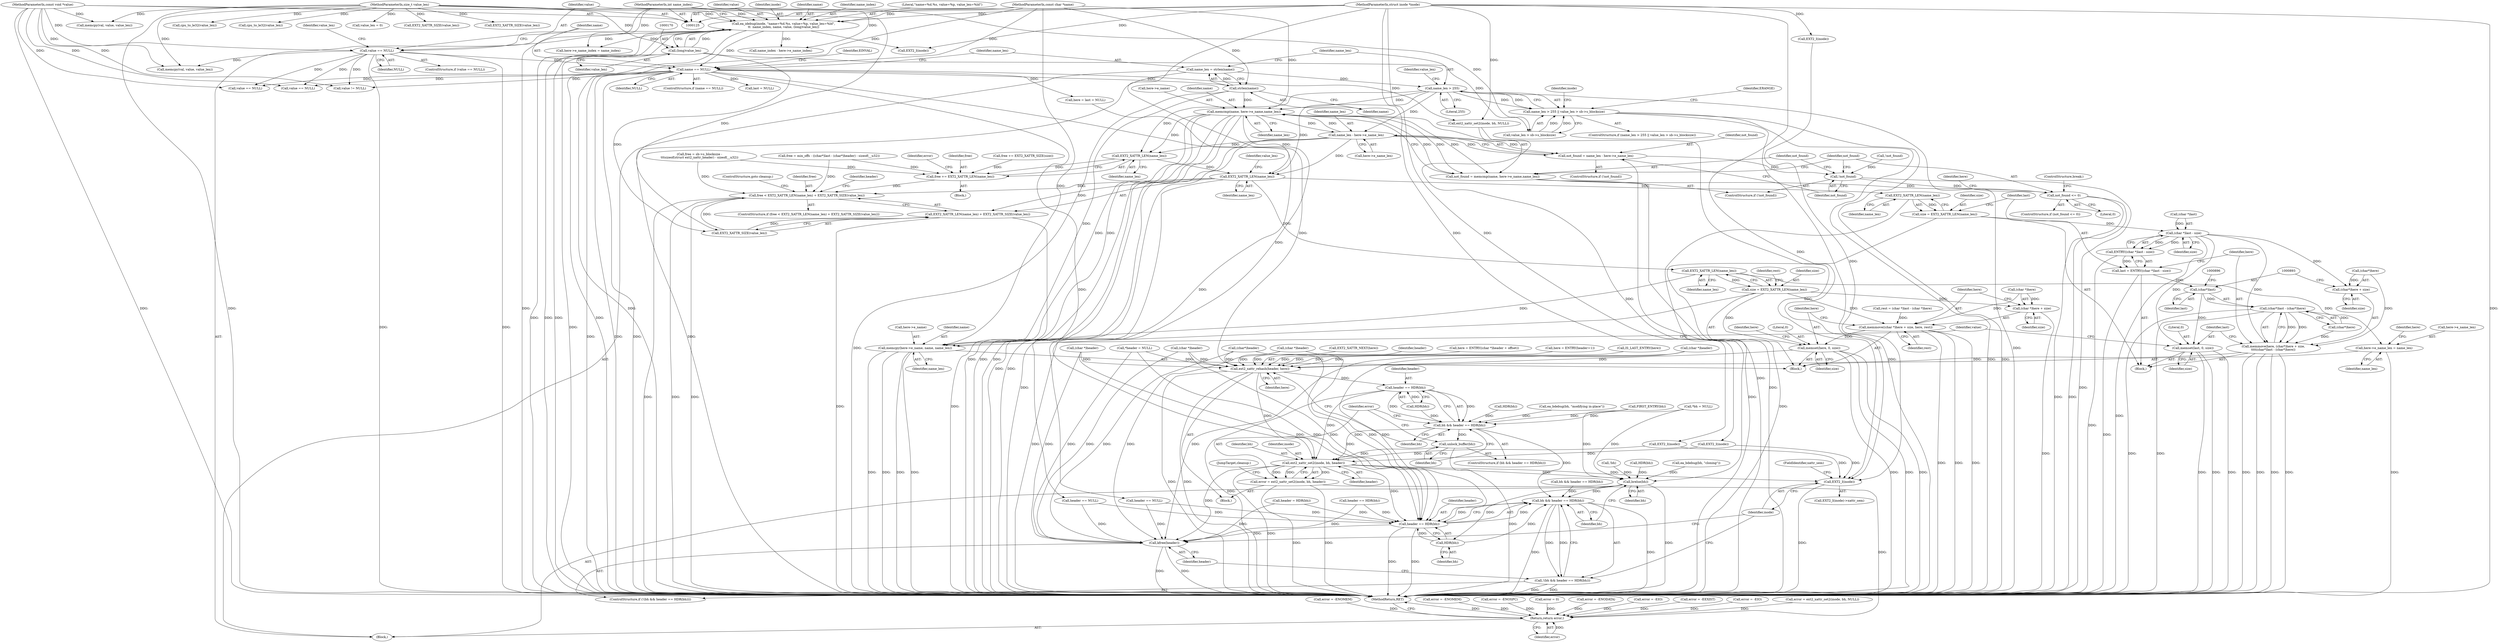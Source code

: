 digraph "0_linux_be0726d33cb8f411945884664924bed3cb8c70ee_10@API" {
"1000186" [label="(Call,name_len = strlen(name))"];
"1000188" [label="(Call,strlen(name))"];
"1000180" [label="(Call,name == NULL)"];
"1000163" [label="(Call,ea_idebug(inode, \"name=%d.%s, value=%p, value_len=%ld\",\n\t\t  name_index, name, value, (long)value_len))"];
"1000126" [label="(MethodParameterIn,struct inode *inode)"];
"1000127" [label="(MethodParameterIn,int name_index)"];
"1000128" [label="(MethodParameterIn,const char *name)"];
"1000129" [label="(MethodParameterIn,const void *value)"];
"1000169" [label="(Call,(long)value_len)"];
"1000130" [label="(MethodParameterIn,size_t value_len)"];
"1000173" [label="(Call,value == NULL)"];
"1000192" [label="(Call,name_len > 255)"];
"1000191" [label="(Call,name_len > 255 || value_len > sb->s_blocksize)"];
"1000346" [label="(Call,name_len - here->e_name_len)"];
"1000344" [label="(Call,not_found = name_len - here->e_name_len)"];
"1000352" [label="(Call,!not_found)"];
"1000363" [label="(Call,not_found <= 0)"];
"1000356" [label="(Call,memcmp(name, here->e_name,name_len))"];
"1000354" [label="(Call,not_found = memcmp(name, here->e_name,name_len))"];
"1000521" [label="(Call,EXT2_XATTR_LEN(name_len))"];
"1000519" [label="(Call,free += EXT2_XATTR_LEN(name_len))"];
"1000528" [label="(Call,free < EXT2_XATTR_LEN(name_len) + EXT2_XATTR_SIZE(value_len))"];
"1000531" [label="(Call,EXT2_XATTR_LEN(name_len))"];
"1000530" [label="(Call,EXT2_XATTR_LEN(name_len) + EXT2_XATTR_SIZE(value_len))"];
"1000699" [label="(Call,EXT2_XATTR_LEN(name_len))"];
"1000697" [label="(Call,size = EXT2_XATTR_LEN(name_len))"];
"1000711" [label="(Call,memmove((char *)here + size, here, rest))"];
"1000719" [label="(Call,memset(here, 0, size))"];
"1000980" [label="(Call,ext2_xattr_rehash(header, here))"];
"1000986" [label="(Call,header == HDR(bh))"];
"1000984" [label="(Call,bh && header == HDR(bh))"];
"1000990" [label="(Call,unlock_buffer(bh))"];
"1000994" [label="(Call,ext2_xattr_set2(inode, bh, header))"];
"1000992" [label="(Call,error = ext2_xattr_set2(inode, bh, header))"];
"1001017" [label="(Return,return error;)"];
"1000999" [label="(Call,brelse(bh))"];
"1001003" [label="(Call,bh && header == HDR(bh))"];
"1001002" [label="(Call,!(bh && header == HDR(bh)))"];
"1001007" [label="(Call,HDR(bh))"];
"1001005" [label="(Call,header == HDR(bh))"];
"1001009" [label="(Call,kfree(header))"];
"1001014" [label="(Call,EXT2_I(inode))"];
"1000712" [label="(Call,(char *)here + size)"];
"1000728" [label="(Call,here->e_name_len = name_len)"];
"1000733" [label="(Call,memcpy(here->e_name, name, name_len))"];
"1000874" [label="(Call,EXT2_XATTR_LEN(name_len))"];
"1000872" [label="(Call,size = EXT2_XATTR_LEN(name_len))"];
"1000879" [label="(Call,(char *)last - size)"];
"1000878" [label="(Call,ENTRY((char *)last - size))"];
"1000876" [label="(Call,last = ENTRY((char *)last - size))"];
"1000892" [label="(Call,(char*)last)"];
"1000891" [label="(Call,(char*)last - (char*)here)"];
"1000884" [label="(Call,memmove(here, (char*)here + size,\n\t\t\t\t(char*)last - (char*)here))"];
"1000898" [label="(Call,memset(last, 0, size))"];
"1000886" [label="(Call,(char*)here + size)"];
"1000129" [label="(MethodParameterIn,const void *value)"];
"1000980" [label="(Call,ext2_xattr_rehash(header, here))"];
"1000770" [label="(Call,(char *)header)"];
"1000883" [label="(Identifier,size)"];
"1000729" [label="(Call,here->e_name_len)"];
"1000687" [label="(Call,here = ENTRY(header+1))"];
"1001019" [label="(MethodReturn,RET)"];
"1000362" [label="(ControlStructure,if (not_found <= 0))"];
"1000527" [label="(ControlStructure,if (free < EXT2_XATTR_LEN(name_len) + EXT2_XATTR_SIZE(value_len)))"];
"1000651" [label="(Call,error = -ENOMEM)"];
"1000182" [label="(Identifier,NULL)"];
"1000873" [label="(Identifier,size)"];
"1000186" [label="(Call,name_len = strlen(name))"];
"1000444" [label="(Call,here = last = NULL)"];
"1000734" [label="(Call,here->e_name)"];
"1000879" [label="(Call,(char *)last - size)"];
"1000911" [label="(Call,cpu_to_le32(value_len))"];
"1000722" [label="(Identifier,size)"];
"1000700" [label="(Identifier,name_len)"];
"1000128" [label="(MethodParameterIn,const char *name)"];
"1000168" [label="(Identifier,value)"];
"1000703" [label="(Identifier,rest)"];
"1000295" [label="(Call,IS_LAST_ENTRY(here))"];
"1000190" [label="(ControlStructure,if (name_len > 255 || value_len > sb->s_blocksize))"];
"1000344" [label="(Call,not_found = name_len - here->e_name_len)"];
"1000195" [label="(Call,value_len > sb->s_blocksize)"];
"1000979" [label="(Block,)"];
"1000988" [label="(Call,HDR(bh))"];
"1000365" [label="(Literal,0)"];
"1001000" [label="(Identifier,bh)"];
"1000532" [label="(Identifier,name_len)"];
"1000173" [label="(Call,value == NULL)"];
"1000695" [label="(Block,)"];
"1000877" [label="(Identifier,last)"];
"1000348" [label="(Call,here->e_name_len)"];
"1001018" [label="(Identifier,error)"];
"1000164" [label="(Identifier,inode)"];
"1000345" [label="(Identifier,not_found)"];
"1000586" [label="(Call,error = -ENOMEM)"];
"1000175" [label="(Identifier,NULL)"];
"1000355" [label="(Identifier,not_found)"];
"1000738" [label="(Identifier,name_len)"];
"1001014" [label="(Call,EXT2_I(inode))"];
"1000363" [label="(Call,not_found <= 0)"];
"1000301" [label="(Call,EXT2_XATTR_NEXT(here))"];
"1000528" [label="(Call,free < EXT2_XATTR_LEN(name_len) + EXT2_XATTR_SIZE(value_len))"];
"1000985" [label="(Identifier,bh)"];
"1000171" [label="(Identifier,value_len)"];
"1000993" [label="(Identifier,error)"];
"1001004" [label="(Identifier,bh)"];
"1000792" [label="(Call,cpu_to_le32(value_len))"];
"1000940" [label="(Call,(char *)header)"];
"1000983" [label="(ControlStructure,if (bh && header == HDR(bh)))"];
"1000711" [label="(Call,memmove((char *)here + size, here, rest))"];
"1000537" [label="(Identifier,header)"];
"1001017" [label="(Return,return error;)"];
"1001009" [label="(Call,kfree(header))"];
"1000735" [label="(Identifier,here)"];
"1000347" [label="(Identifier,name_len)"];
"1000884" [label="(Call,memmove(here, (char*)here + size,\n\t\t\t\t(char*)last - (char*)here))"];
"1000991" [label="(Identifier,bh)"];
"1000986" [label="(Call,header == HDR(bh))"];
"1000169" [label="(Call,(long)value_len)"];
"1000713" [label="(Call,(char *)here)"];
"1000206" [label="(Call,EXT2_I(inode))"];
"1001013" [label="(Call,EXT2_I(inode)->xattr_sem)"];
"1000356" [label="(Call,memcmp(name, here->e_name,name_len))"];
"1000470" [label="(Block,)"];
"1000886" [label="(Call,(char*)here + size)"];
"1000996" [label="(Identifier,bh)"];
"1000533" [label="(Call,EXT2_XATTR_SIZE(value_len))"];
"1000899" [label="(Identifier,last)"];
"1000281" [label="(Call,EXT2_I(inode))"];
"1000872" [label="(Call,size = EXT2_XATTR_LEN(name_len))"];
"1000723" [label="(Call,here->e_name_index = name_index)"];
"1000597" [label="(Call,HDR(bh))"];
"1001007" [label="(Call,HDR(bh))"];
"1000523" [label="(Call,error = -ENOSPC)"];
"1000802" [label="(Call,memcpy(val, value, value_len))"];
"1000728" [label="(Call,here->e_name_len = name_len)"];
"1000126" [label="(MethodParameterIn,struct inode *inode)"];
"1000702" [label="(Call,rest = (char *)last - (char *)here)"];
"1000189" [label="(Identifier,name)"];
"1000901" [label="(Identifier,size)"];
"1000966" [label="(Call,header == HDR(bh))"];
"1001006" [label="(Identifier,header)"];
"1000591" [label="(Call,header == NULL)"];
"1000878" [label="(Call,ENTRY((char *)last - size))"];
"1000895" [label="(Call,(char*)here)"];
"1000167" [label="(Identifier,name)"];
"1000576" [label="(Call,ea_bdebug(bh, \"cloning\"))"];
"1000196" [label="(Identifier,value_len)"];
"1000725" [label="(Identifier,here)"];
"1000179" [label="(ControlStructure,if (name == NULL))"];
"1000211" [label="(Call,EXT2_I(inode))"];
"1000898" [label="(Call,memset(last, 0, size))"];
"1000982" [label="(Identifier,here)"];
"1000999" [label="(Call,brelse(bh))"];
"1000712" [label="(Call,(char *)here + size)"];
"1000718" [label="(Identifier,rest)"];
"1000354" [label="(Call,not_found = memcmp(name, here->e_name,name_len))"];
"1000353" [label="(Identifier,not_found)"];
"1000417" [label="(Call,free = min_offs - ((char*)last - (char*)header) - sizeof(__u32))"];
"1000721" [label="(Literal,0)"];
"1000974" [label="(Call,ext2_xattr_set2(inode, bh, NULL))"];
"1000140" [label="(Call,*bh = NULL)"];
"1000892" [label="(Call,(char*)last)"];
"1000904" [label="(Identifier,value)"];
"1000890" [label="(Identifier,size)"];
"1000127" [label="(MethodParameterIn,int name_index)"];
"1000867" [label="(Call,value == NULL)"];
"1000172" [label="(ControlStructure,if (value == NULL))"];
"1000185" [label="(Identifier,EINVAL)"];
"1000461" [label="(Call,error = 0)"];
"1001001" [label="(ControlStructure,if (!(bh && header == HDR(bh))))"];
"1000357" [label="(Identifier,name)"];
"1000699" [label="(Call,EXT2_XATTR_LEN(name_len))"];
"1000981" [label="(Identifier,header)"];
"1000987" [label="(Identifier,header)"];
"1000524" [label="(Identifier,error)"];
"1000220" [label="(Call,EXT2_I(inode))"];
"1001015" [label="(Identifier,inode)"];
"1000994" [label="(Call,ext2_xattr_set2(inode, bh, header))"];
"1000891" [label="(Call,(char*)last - (char*)here)"];
"1000188" [label="(Call,strlen(name))"];
"1000997" [label="(Identifier,header)"];
"1000998" [label="(JumpTarget,cleanup:)"];
"1000452" [label="(Call,error = -ENODATA)"];
"1000228" [label="(Call,!bh)"];
"1000176" [label="(Call,value_len = 0)"];
"1000990" [label="(Call,unlock_buffer(bh))"];
"1000894" [label="(Identifier,last)"];
"1000519" [label="(Call,free += EXT2_XATTR_LEN(name_len))"];
"1000180" [label="(Call,name == NULL)"];
"1000992" [label="(Call,error = ext2_xattr_set2(inode, bh, header))"];
"1000130" [label="(MethodParameterIn,size_t value_len)"];
"1000223" [label="(Call,error = -EIO)"];
"1000465" [label="(Call,value == NULL)"];
"1000202" [label="(Identifier,ERANGE)"];
"1000433" [label="(Call,free = sb->s_blocksize -\n\t\t\tsizeof(struct ext2_xattr_header) - sizeof(__u32))"];
"1000207" [label="(Identifier,inode)"];
"1001003" [label="(Call,bh && header == HDR(bh))"];
"1000522" [label="(Identifier,name_len)"];
"1001002" [label="(Call,!(bh && header == HDR(bh)))"];
"1001008" [label="(Identifier,bh)"];
"1000177" [label="(Identifier,value_len)"];
"1000368" [label="(Identifier,here)"];
"1001010" [label="(Identifier,header)"];
"1000875" [label="(Identifier,name_len)"];
"1000535" [label="(ControlStructure,goto cleanup;)"];
"1000346" [label="(Call,name_len - here->e_name_len)"];
"1000903" [label="(Call,value != NULL)"];
"1000191" [label="(Call,name_len > 255 || value_len > sb->s_blocksize)"];
"1000364" [label="(Identifier,not_found)"];
"1000663" [label="(Call,(char *)header)"];
"1000737" [label="(Identifier,name)"];
"1000995" [label="(Identifier,inode)"];
"1000876" [label="(Call,last = ENTRY((char *)last - size))"];
"1001005" [label="(Call,header == HDR(bh))"];
"1000291" [label="(Call,FIRST_ENTRY(bh))"];
"1000874" [label="(Call,EXT2_XATTR_LEN(name_len))"];
"1000187" [label="(Identifier,name_len)"];
"1000471" [label="(Call,error = -EEXIST)"];
"1000181" [label="(Identifier,name)"];
"1000951" [label="(Call,memcpy(val, value, value_len))"];
"1000697" [label="(Call,size = EXT2_XATTR_LEN(name_len))"];
"1000900" [label="(Literal,0)"];
"1000638" [label="(Call,(char *)header)"];
"1000880" [label="(Call,(char *)last)"];
"1000358" [label="(Call,here->e_name)"];
"1000733" [label="(Call,memcpy(here->e_name, name, name_len))"];
"1000698" [label="(Identifier,size)"];
"1000732" [label="(Identifier,name_len)"];
"1000166" [label="(Identifier,name_index)"];
"1000656" [label="(Call,header == NULL)"];
"1000530" [label="(Call,EXT2_XATTR_LEN(name_len) + EXT2_XATTR_SIZE(value_len))"];
"1000163" [label="(Call,ea_idebug(inode, \"name=%d.%s, value=%p, value_len=%ld\",\n\t\t  name_index, name, value, (long)value_len))"];
"1000342" [label="(Call,!not_found)"];
"1000919" [label="(Call,EXT2_XATTR_SIZE(value_len))"];
"1000352" [label="(Call,!not_found)"];
"1000529" [label="(Identifier,free)"];
"1000560" [label="(Call,ea_bdebug(bh, \"modifying in-place\"))"];
"1000716" [label="(Identifier,size)"];
"1000366" [label="(ControlStructure,break;)"];
"1000534" [label="(Identifier,value_len)"];
"1000521" [label="(Call,EXT2_XATTR_LEN(name_len))"];
"1000194" [label="(Literal,255)"];
"1000717" [label="(Identifier,here)"];
"1000446" [label="(Call,last = NULL)"];
"1000887" [label="(Call,(char*)here)"];
"1000284" [label="(Call,error = -EIO)"];
"1000132" [label="(Block,)"];
"1000193" [label="(Identifier,name_len)"];
"1000174" [label="(Identifier,value)"];
"1000617" [label="(Call,here = ENTRY((char *)header + offset))"];
"1000870" [label="(Block,)"];
"1000361" [label="(Identifier,name_len)"];
"1000785" [label="(Call,EXT2_XATTR_SIZE(value_len))"];
"1000246" [label="(Call,HDR(bh))"];
"1000520" [label="(Identifier,free)"];
"1000341" [label="(ControlStructure,if (!not_found))"];
"1000515" [label="(Call,free += EXT2_XATTR_SIZE(size))"];
"1000720" [label="(Identifier,here)"];
"1000531" [label="(Call,EXT2_XATTR_LEN(name_len))"];
"1000244" [label="(Call,header = HDR(bh))"];
"1000972" [label="(Call,error = ext2_xattr_set2(inode, bh, NULL))"];
"1000984" [label="(Call,bh && header == HDR(bh))"];
"1000192" [label="(Call,name_len > 255)"];
"1000719" [label="(Call,memset(here, 0, size))"];
"1001016" [label="(FieldIdentifier,xattr_sem)"];
"1000885" [label="(Identifier,here)"];
"1000144" [label="(Call,*header = NULL)"];
"1000426" [label="(Call,(char*)header)"];
"1000165" [label="(Literal,\"name=%d.%s, value=%p, value_len=%ld\")"];
"1000351" [label="(ControlStructure,if (!not_found))"];
"1000964" [label="(Call,bh && header == HDR(bh))"];
"1000336" [label="(Call,name_index - here->e_name_index)"];
"1000186" -> "1000132"  [label="AST: "];
"1000186" -> "1000188"  [label="CFG: "];
"1000187" -> "1000186"  [label="AST: "];
"1000188" -> "1000186"  [label="AST: "];
"1000193" -> "1000186"  [label="CFG: "];
"1000186" -> "1001019"  [label="DDG: "];
"1000188" -> "1000186"  [label="DDG: "];
"1000186" -> "1000192"  [label="DDG: "];
"1000188" -> "1000189"  [label="CFG: "];
"1000189" -> "1000188"  [label="AST: "];
"1000188" -> "1001019"  [label="DDG: "];
"1000180" -> "1000188"  [label="DDG: "];
"1000128" -> "1000188"  [label="DDG: "];
"1000188" -> "1000356"  [label="DDG: "];
"1000188" -> "1000733"  [label="DDG: "];
"1000180" -> "1000179"  [label="AST: "];
"1000180" -> "1000182"  [label="CFG: "];
"1000181" -> "1000180"  [label="AST: "];
"1000182" -> "1000180"  [label="AST: "];
"1000185" -> "1000180"  [label="CFG: "];
"1000187" -> "1000180"  [label="CFG: "];
"1000180" -> "1001019"  [label="DDG: "];
"1000180" -> "1001019"  [label="DDG: "];
"1000180" -> "1001019"  [label="DDG: "];
"1000163" -> "1000180"  [label="DDG: "];
"1000128" -> "1000180"  [label="DDG: "];
"1000173" -> "1000180"  [label="DDG: "];
"1000180" -> "1000444"  [label="DDG: "];
"1000180" -> "1000446"  [label="DDG: "];
"1000180" -> "1000465"  [label="DDG: "];
"1000180" -> "1000591"  [label="DDG: "];
"1000180" -> "1000656"  [label="DDG: "];
"1000180" -> "1000867"  [label="DDG: "];
"1000180" -> "1000903"  [label="DDG: "];
"1000180" -> "1000974"  [label="DDG: "];
"1000163" -> "1000132"  [label="AST: "];
"1000163" -> "1000169"  [label="CFG: "];
"1000164" -> "1000163"  [label="AST: "];
"1000165" -> "1000163"  [label="AST: "];
"1000166" -> "1000163"  [label="AST: "];
"1000167" -> "1000163"  [label="AST: "];
"1000168" -> "1000163"  [label="AST: "];
"1000169" -> "1000163"  [label="AST: "];
"1000174" -> "1000163"  [label="CFG: "];
"1000163" -> "1001019"  [label="DDG: "];
"1000163" -> "1001019"  [label="DDG: "];
"1000163" -> "1001019"  [label="DDG: "];
"1000163" -> "1001019"  [label="DDG: "];
"1000126" -> "1000163"  [label="DDG: "];
"1000127" -> "1000163"  [label="DDG: "];
"1000128" -> "1000163"  [label="DDG: "];
"1000129" -> "1000163"  [label="DDG: "];
"1000169" -> "1000163"  [label="DDG: "];
"1000163" -> "1000173"  [label="DDG: "];
"1000163" -> "1000206"  [label="DDG: "];
"1000163" -> "1000336"  [label="DDG: "];
"1000163" -> "1000723"  [label="DDG: "];
"1000126" -> "1000125"  [label="AST: "];
"1000126" -> "1001019"  [label="DDG: "];
"1000126" -> "1000206"  [label="DDG: "];
"1000126" -> "1000211"  [label="DDG: "];
"1000126" -> "1000220"  [label="DDG: "];
"1000126" -> "1000281"  [label="DDG: "];
"1000126" -> "1000974"  [label="DDG: "];
"1000126" -> "1000994"  [label="DDG: "];
"1000126" -> "1001014"  [label="DDG: "];
"1000127" -> "1000125"  [label="AST: "];
"1000127" -> "1001019"  [label="DDG: "];
"1000127" -> "1000336"  [label="DDG: "];
"1000127" -> "1000723"  [label="DDG: "];
"1000128" -> "1000125"  [label="AST: "];
"1000128" -> "1001019"  [label="DDG: "];
"1000128" -> "1000356"  [label="DDG: "];
"1000128" -> "1000733"  [label="DDG: "];
"1000129" -> "1000125"  [label="AST: "];
"1000129" -> "1001019"  [label="DDG: "];
"1000129" -> "1000173"  [label="DDG: "];
"1000129" -> "1000465"  [label="DDG: "];
"1000129" -> "1000802"  [label="DDG: "];
"1000129" -> "1000867"  [label="DDG: "];
"1000129" -> "1000903"  [label="DDG: "];
"1000129" -> "1000951"  [label="DDG: "];
"1000169" -> "1000171"  [label="CFG: "];
"1000170" -> "1000169"  [label="AST: "];
"1000171" -> "1000169"  [label="AST: "];
"1000169" -> "1001019"  [label="DDG: "];
"1000130" -> "1000169"  [label="DDG: "];
"1000169" -> "1000195"  [label="DDG: "];
"1000169" -> "1000533"  [label="DDG: "];
"1000130" -> "1000125"  [label="AST: "];
"1000130" -> "1001019"  [label="DDG: "];
"1000130" -> "1000176"  [label="DDG: "];
"1000130" -> "1000195"  [label="DDG: "];
"1000130" -> "1000533"  [label="DDG: "];
"1000130" -> "1000785"  [label="DDG: "];
"1000130" -> "1000792"  [label="DDG: "];
"1000130" -> "1000802"  [label="DDG: "];
"1000130" -> "1000911"  [label="DDG: "];
"1000130" -> "1000919"  [label="DDG: "];
"1000130" -> "1000951"  [label="DDG: "];
"1000173" -> "1000172"  [label="AST: "];
"1000173" -> "1000175"  [label="CFG: "];
"1000174" -> "1000173"  [label="AST: "];
"1000175" -> "1000173"  [label="AST: "];
"1000177" -> "1000173"  [label="CFG: "];
"1000181" -> "1000173"  [label="CFG: "];
"1000173" -> "1001019"  [label="DDG: "];
"1000173" -> "1001019"  [label="DDG: "];
"1000173" -> "1000465"  [label="DDG: "];
"1000173" -> "1000802"  [label="DDG: "];
"1000173" -> "1000867"  [label="DDG: "];
"1000173" -> "1000903"  [label="DDG: "];
"1000192" -> "1000191"  [label="AST: "];
"1000192" -> "1000194"  [label="CFG: "];
"1000193" -> "1000192"  [label="AST: "];
"1000194" -> "1000192"  [label="AST: "];
"1000196" -> "1000192"  [label="CFG: "];
"1000191" -> "1000192"  [label="CFG: "];
"1000192" -> "1001019"  [label="DDG: "];
"1000192" -> "1000191"  [label="DDG: "];
"1000192" -> "1000191"  [label="DDG: "];
"1000192" -> "1000346"  [label="DDG: "];
"1000192" -> "1000356"  [label="DDG: "];
"1000192" -> "1000521"  [label="DDG: "];
"1000192" -> "1000531"  [label="DDG: "];
"1000191" -> "1000190"  [label="AST: "];
"1000191" -> "1000195"  [label="CFG: "];
"1000195" -> "1000191"  [label="AST: "];
"1000202" -> "1000191"  [label="CFG: "];
"1000207" -> "1000191"  [label="CFG: "];
"1000191" -> "1001019"  [label="DDG: "];
"1000191" -> "1001019"  [label="DDG: "];
"1000191" -> "1001019"  [label="DDG: "];
"1000195" -> "1000191"  [label="DDG: "];
"1000195" -> "1000191"  [label="DDG: "];
"1000346" -> "1000344"  [label="AST: "];
"1000346" -> "1000348"  [label="CFG: "];
"1000347" -> "1000346"  [label="AST: "];
"1000348" -> "1000346"  [label="AST: "];
"1000344" -> "1000346"  [label="CFG: "];
"1000346" -> "1001019"  [label="DDG: "];
"1000346" -> "1001019"  [label="DDG: "];
"1000346" -> "1000344"  [label="DDG: "];
"1000346" -> "1000344"  [label="DDG: "];
"1000356" -> "1000346"  [label="DDG: "];
"1000346" -> "1000356"  [label="DDG: "];
"1000346" -> "1000521"  [label="DDG: "];
"1000346" -> "1000531"  [label="DDG: "];
"1000344" -> "1000341"  [label="AST: "];
"1000345" -> "1000344"  [label="AST: "];
"1000353" -> "1000344"  [label="CFG: "];
"1000344" -> "1001019"  [label="DDG: "];
"1000344" -> "1000352"  [label="DDG: "];
"1000352" -> "1000351"  [label="AST: "];
"1000352" -> "1000353"  [label="CFG: "];
"1000353" -> "1000352"  [label="AST: "];
"1000355" -> "1000352"  [label="CFG: "];
"1000364" -> "1000352"  [label="CFG: "];
"1000352" -> "1001019"  [label="DDG: "];
"1000342" -> "1000352"  [label="DDG: "];
"1000352" -> "1000363"  [label="DDG: "];
"1000363" -> "1000362"  [label="AST: "];
"1000363" -> "1000365"  [label="CFG: "];
"1000364" -> "1000363"  [label="AST: "];
"1000365" -> "1000363"  [label="AST: "];
"1000366" -> "1000363"  [label="CFG: "];
"1000368" -> "1000363"  [label="CFG: "];
"1000363" -> "1001019"  [label="DDG: "];
"1000363" -> "1001019"  [label="DDG: "];
"1000354" -> "1000363"  [label="DDG: "];
"1000356" -> "1000354"  [label="AST: "];
"1000356" -> "1000361"  [label="CFG: "];
"1000357" -> "1000356"  [label="AST: "];
"1000358" -> "1000356"  [label="AST: "];
"1000361" -> "1000356"  [label="AST: "];
"1000354" -> "1000356"  [label="CFG: "];
"1000356" -> "1001019"  [label="DDG: "];
"1000356" -> "1001019"  [label="DDG: "];
"1000356" -> "1001019"  [label="DDG: "];
"1000356" -> "1000354"  [label="DDG: "];
"1000356" -> "1000354"  [label="DDG: "];
"1000356" -> "1000354"  [label="DDG: "];
"1000356" -> "1000521"  [label="DDG: "];
"1000356" -> "1000531"  [label="DDG: "];
"1000356" -> "1000733"  [label="DDG: "];
"1000356" -> "1000733"  [label="DDG: "];
"1000354" -> "1000351"  [label="AST: "];
"1000355" -> "1000354"  [label="AST: "];
"1000364" -> "1000354"  [label="CFG: "];
"1000354" -> "1001019"  [label="DDG: "];
"1000521" -> "1000519"  [label="AST: "];
"1000521" -> "1000522"  [label="CFG: "];
"1000522" -> "1000521"  [label="AST: "];
"1000519" -> "1000521"  [label="CFG: "];
"1000521" -> "1000519"  [label="DDG: "];
"1000521" -> "1000531"  [label="DDG: "];
"1000519" -> "1000470"  [label="AST: "];
"1000520" -> "1000519"  [label="AST: "];
"1000524" -> "1000519"  [label="CFG: "];
"1000433" -> "1000519"  [label="DDG: "];
"1000515" -> "1000519"  [label="DDG: "];
"1000417" -> "1000519"  [label="DDG: "];
"1000519" -> "1000528"  [label="DDG: "];
"1000528" -> "1000527"  [label="AST: "];
"1000528" -> "1000530"  [label="CFG: "];
"1000529" -> "1000528"  [label="AST: "];
"1000530" -> "1000528"  [label="AST: "];
"1000535" -> "1000528"  [label="CFG: "];
"1000537" -> "1000528"  [label="CFG: "];
"1000528" -> "1001019"  [label="DDG: "];
"1000528" -> "1001019"  [label="DDG: "];
"1000528" -> "1001019"  [label="DDG: "];
"1000433" -> "1000528"  [label="DDG: "];
"1000417" -> "1000528"  [label="DDG: "];
"1000531" -> "1000528"  [label="DDG: "];
"1000533" -> "1000528"  [label="DDG: "];
"1000531" -> "1000530"  [label="AST: "];
"1000531" -> "1000532"  [label="CFG: "];
"1000532" -> "1000531"  [label="AST: "];
"1000534" -> "1000531"  [label="CFG: "];
"1000531" -> "1001019"  [label="DDG: "];
"1000531" -> "1000530"  [label="DDG: "];
"1000531" -> "1000699"  [label="DDG: "];
"1000531" -> "1000874"  [label="DDG: "];
"1000530" -> "1000533"  [label="CFG: "];
"1000533" -> "1000530"  [label="AST: "];
"1000530" -> "1001019"  [label="DDG: "];
"1000530" -> "1001019"  [label="DDG: "];
"1000533" -> "1000530"  [label="DDG: "];
"1000699" -> "1000697"  [label="AST: "];
"1000699" -> "1000700"  [label="CFG: "];
"1000700" -> "1000699"  [label="AST: "];
"1000697" -> "1000699"  [label="CFG: "];
"1000699" -> "1000697"  [label="DDG: "];
"1000699" -> "1000728"  [label="DDG: "];
"1000699" -> "1000733"  [label="DDG: "];
"1000697" -> "1000695"  [label="AST: "];
"1000698" -> "1000697"  [label="AST: "];
"1000703" -> "1000697"  [label="CFG: "];
"1000697" -> "1001019"  [label="DDG: "];
"1000697" -> "1000711"  [label="DDG: "];
"1000697" -> "1000712"  [label="DDG: "];
"1000697" -> "1000719"  [label="DDG: "];
"1000711" -> "1000695"  [label="AST: "];
"1000711" -> "1000718"  [label="CFG: "];
"1000712" -> "1000711"  [label="AST: "];
"1000717" -> "1000711"  [label="AST: "];
"1000718" -> "1000711"  [label="AST: "];
"1000720" -> "1000711"  [label="CFG: "];
"1000711" -> "1001019"  [label="DDG: "];
"1000711" -> "1001019"  [label="DDG: "];
"1000711" -> "1001019"  [label="DDG: "];
"1000713" -> "1000711"  [label="DDG: "];
"1000702" -> "1000711"  [label="DDG: "];
"1000711" -> "1000719"  [label="DDG: "];
"1000719" -> "1000695"  [label="AST: "];
"1000719" -> "1000722"  [label="CFG: "];
"1000720" -> "1000719"  [label="AST: "];
"1000721" -> "1000719"  [label="AST: "];
"1000722" -> "1000719"  [label="AST: "];
"1000725" -> "1000719"  [label="CFG: "];
"1000719" -> "1001019"  [label="DDG: "];
"1000719" -> "1001019"  [label="DDG: "];
"1000719" -> "1001019"  [label="DDG: "];
"1000719" -> "1000980"  [label="DDG: "];
"1000980" -> "1000979"  [label="AST: "];
"1000980" -> "1000982"  [label="CFG: "];
"1000981" -> "1000980"  [label="AST: "];
"1000982" -> "1000980"  [label="AST: "];
"1000985" -> "1000980"  [label="CFG: "];
"1000980" -> "1001019"  [label="DDG: "];
"1000980" -> "1001019"  [label="DDG: "];
"1000426" -> "1000980"  [label="DDG: "];
"1000638" -> "1000980"  [label="DDG: "];
"1000940" -> "1000980"  [label="DDG: "];
"1000144" -> "1000980"  [label="DDG: "];
"1000770" -> "1000980"  [label="DDG: "];
"1000663" -> "1000980"  [label="DDG: "];
"1000617" -> "1000980"  [label="DDG: "];
"1000884" -> "1000980"  [label="DDG: "];
"1000444" -> "1000980"  [label="DDG: "];
"1000687" -> "1000980"  [label="DDG: "];
"1000295" -> "1000980"  [label="DDG: "];
"1000301" -> "1000980"  [label="DDG: "];
"1000980" -> "1000986"  [label="DDG: "];
"1000980" -> "1000994"  [label="DDG: "];
"1000986" -> "1000984"  [label="AST: "];
"1000986" -> "1000988"  [label="CFG: "];
"1000987" -> "1000986"  [label="AST: "];
"1000988" -> "1000986"  [label="AST: "];
"1000984" -> "1000986"  [label="CFG: "];
"1000986" -> "1001019"  [label="DDG: "];
"1000986" -> "1000984"  [label="DDG: "];
"1000986" -> "1000984"  [label="DDG: "];
"1000988" -> "1000986"  [label="DDG: "];
"1000986" -> "1000994"  [label="DDG: "];
"1000984" -> "1000983"  [label="AST: "];
"1000984" -> "1000985"  [label="CFG: "];
"1000985" -> "1000984"  [label="AST: "];
"1000991" -> "1000984"  [label="CFG: "];
"1000993" -> "1000984"  [label="CFG: "];
"1000291" -> "1000984"  [label="DDG: "];
"1000597" -> "1000984"  [label="DDG: "];
"1000988" -> "1000984"  [label="DDG: "];
"1000140" -> "1000984"  [label="DDG: "];
"1000560" -> "1000984"  [label="DDG: "];
"1000984" -> "1000990"  [label="DDG: "];
"1000984" -> "1000994"  [label="DDG: "];
"1000984" -> "1001003"  [label="DDG: "];
"1000990" -> "1000983"  [label="AST: "];
"1000990" -> "1000991"  [label="CFG: "];
"1000991" -> "1000990"  [label="AST: "];
"1000993" -> "1000990"  [label="CFG: "];
"1000990" -> "1001019"  [label="DDG: "];
"1000990" -> "1000994"  [label="DDG: "];
"1000994" -> "1000992"  [label="AST: "];
"1000994" -> "1000997"  [label="CFG: "];
"1000995" -> "1000994"  [label="AST: "];
"1000996" -> "1000994"  [label="AST: "];
"1000997" -> "1000994"  [label="AST: "];
"1000992" -> "1000994"  [label="CFG: "];
"1000994" -> "1001019"  [label="DDG: "];
"1000994" -> "1000992"  [label="DDG: "];
"1000994" -> "1000992"  [label="DDG: "];
"1000994" -> "1000992"  [label="DDG: "];
"1000220" -> "1000994"  [label="DDG: "];
"1000211" -> "1000994"  [label="DDG: "];
"1000994" -> "1000999"  [label="DDG: "];
"1000994" -> "1001005"  [label="DDG: "];
"1000994" -> "1001009"  [label="DDG: "];
"1000994" -> "1001014"  [label="DDG: "];
"1000992" -> "1000979"  [label="AST: "];
"1000993" -> "1000992"  [label="AST: "];
"1000998" -> "1000992"  [label="CFG: "];
"1000992" -> "1001019"  [label="DDG: "];
"1000992" -> "1001019"  [label="DDG: "];
"1000992" -> "1001017"  [label="DDG: "];
"1001017" -> "1000132"  [label="AST: "];
"1001017" -> "1001018"  [label="CFG: "];
"1001018" -> "1001017"  [label="AST: "];
"1001019" -> "1001017"  [label="CFG: "];
"1001017" -> "1001019"  [label="DDG: "];
"1001018" -> "1001017"  [label="DDG: "];
"1000284" -> "1001017"  [label="DDG: "];
"1000523" -> "1001017"  [label="DDG: "];
"1000471" -> "1001017"  [label="DDG: "];
"1000651" -> "1001017"  [label="DDG: "];
"1000586" -> "1001017"  [label="DDG: "];
"1000972" -> "1001017"  [label="DDG: "];
"1000452" -> "1001017"  [label="DDG: "];
"1000461" -> "1001017"  [label="DDG: "];
"1000223" -> "1001017"  [label="DDG: "];
"1000999" -> "1000132"  [label="AST: "];
"1000999" -> "1001000"  [label="CFG: "];
"1001000" -> "1000999"  [label="AST: "];
"1001004" -> "1000999"  [label="CFG: "];
"1000999" -> "1001019"  [label="DDG: "];
"1000291" -> "1000999"  [label="DDG: "];
"1000576" -> "1000999"  [label="DDG: "];
"1000140" -> "1000999"  [label="DDG: "];
"1000228" -> "1000999"  [label="DDG: "];
"1000974" -> "1000999"  [label="DDG: "];
"1000246" -> "1000999"  [label="DDG: "];
"1000999" -> "1001003"  [label="DDG: "];
"1000999" -> "1001007"  [label="DDG: "];
"1001003" -> "1001002"  [label="AST: "];
"1001003" -> "1001004"  [label="CFG: "];
"1001003" -> "1001005"  [label="CFG: "];
"1001004" -> "1001003"  [label="AST: "];
"1001005" -> "1001003"  [label="AST: "];
"1001002" -> "1001003"  [label="CFG: "];
"1001003" -> "1001019"  [label="DDG: "];
"1001003" -> "1001019"  [label="DDG: "];
"1001003" -> "1001002"  [label="DDG: "];
"1001003" -> "1001002"  [label="DDG: "];
"1001007" -> "1001003"  [label="DDG: "];
"1000964" -> "1001003"  [label="DDG: "];
"1001005" -> "1001003"  [label="DDG: "];
"1001005" -> "1001003"  [label="DDG: "];
"1001002" -> "1001001"  [label="AST: "];
"1001010" -> "1001002"  [label="CFG: "];
"1001015" -> "1001002"  [label="CFG: "];
"1001002" -> "1001019"  [label="DDG: "];
"1001002" -> "1001019"  [label="DDG: "];
"1001007" -> "1001005"  [label="AST: "];
"1001007" -> "1001008"  [label="CFG: "];
"1001008" -> "1001007"  [label="AST: "];
"1001005" -> "1001007"  [label="CFG: "];
"1001007" -> "1001005"  [label="DDG: "];
"1001006" -> "1001005"  [label="AST: "];
"1001005" -> "1001019"  [label="DDG: "];
"1001005" -> "1001019"  [label="DDG: "];
"1000426" -> "1001005"  [label="DDG: "];
"1000966" -> "1001005"  [label="DDG: "];
"1000244" -> "1001005"  [label="DDG: "];
"1000591" -> "1001005"  [label="DDG: "];
"1000144" -> "1001005"  [label="DDG: "];
"1000656" -> "1001005"  [label="DDG: "];
"1000638" -> "1001005"  [label="DDG: "];
"1000940" -> "1001005"  [label="DDG: "];
"1000770" -> "1001005"  [label="DDG: "];
"1000663" -> "1001005"  [label="DDG: "];
"1001005" -> "1001009"  [label="DDG: "];
"1001009" -> "1001001"  [label="AST: "];
"1001009" -> "1001010"  [label="CFG: "];
"1001010" -> "1001009"  [label="AST: "];
"1001015" -> "1001009"  [label="CFG: "];
"1001009" -> "1001019"  [label="DDG: "];
"1001009" -> "1001019"  [label="DDG: "];
"1000426" -> "1001009"  [label="DDG: "];
"1000966" -> "1001009"  [label="DDG: "];
"1000244" -> "1001009"  [label="DDG: "];
"1000591" -> "1001009"  [label="DDG: "];
"1000144" -> "1001009"  [label="DDG: "];
"1000656" -> "1001009"  [label="DDG: "];
"1000638" -> "1001009"  [label="DDG: "];
"1000940" -> "1001009"  [label="DDG: "];
"1000770" -> "1001009"  [label="DDG: "];
"1000663" -> "1001009"  [label="DDG: "];
"1001014" -> "1001013"  [label="AST: "];
"1001014" -> "1001015"  [label="CFG: "];
"1001015" -> "1001014"  [label="AST: "];
"1001016" -> "1001014"  [label="CFG: "];
"1001014" -> "1001019"  [label="DDG: "];
"1000220" -> "1001014"  [label="DDG: "];
"1000281" -> "1001014"  [label="DDG: "];
"1000974" -> "1001014"  [label="DDG: "];
"1000211" -> "1001014"  [label="DDG: "];
"1000712" -> "1000716"  [label="CFG: "];
"1000713" -> "1000712"  [label="AST: "];
"1000716" -> "1000712"  [label="AST: "];
"1000717" -> "1000712"  [label="CFG: "];
"1000712" -> "1001019"  [label="DDG: "];
"1000713" -> "1000712"  [label="DDG: "];
"1000728" -> "1000695"  [label="AST: "];
"1000728" -> "1000732"  [label="CFG: "];
"1000729" -> "1000728"  [label="AST: "];
"1000732" -> "1000728"  [label="AST: "];
"1000735" -> "1000728"  [label="CFG: "];
"1000728" -> "1001019"  [label="DDG: "];
"1000733" -> "1000695"  [label="AST: "];
"1000733" -> "1000738"  [label="CFG: "];
"1000734" -> "1000733"  [label="AST: "];
"1000737" -> "1000733"  [label="AST: "];
"1000738" -> "1000733"  [label="AST: "];
"1000904" -> "1000733"  [label="CFG: "];
"1000733" -> "1001019"  [label="DDG: "];
"1000733" -> "1001019"  [label="DDG: "];
"1000733" -> "1001019"  [label="DDG: "];
"1000733" -> "1001019"  [label="DDG: "];
"1000874" -> "1000872"  [label="AST: "];
"1000874" -> "1000875"  [label="CFG: "];
"1000875" -> "1000874"  [label="AST: "];
"1000872" -> "1000874"  [label="CFG: "];
"1000874" -> "1001019"  [label="DDG: "];
"1000874" -> "1000872"  [label="DDG: "];
"1000872" -> "1000870"  [label="AST: "];
"1000873" -> "1000872"  [label="AST: "];
"1000877" -> "1000872"  [label="CFG: "];
"1000872" -> "1001019"  [label="DDG: "];
"1000872" -> "1000879"  [label="DDG: "];
"1000879" -> "1000878"  [label="AST: "];
"1000879" -> "1000883"  [label="CFG: "];
"1000880" -> "1000879"  [label="AST: "];
"1000883" -> "1000879"  [label="AST: "];
"1000878" -> "1000879"  [label="CFG: "];
"1000879" -> "1001019"  [label="DDG: "];
"1000879" -> "1000878"  [label="DDG: "];
"1000879" -> "1000878"  [label="DDG: "];
"1000880" -> "1000879"  [label="DDG: "];
"1000879" -> "1000884"  [label="DDG: "];
"1000879" -> "1000886"  [label="DDG: "];
"1000879" -> "1000898"  [label="DDG: "];
"1000878" -> "1000876"  [label="AST: "];
"1000876" -> "1000878"  [label="CFG: "];
"1000878" -> "1001019"  [label="DDG: "];
"1000878" -> "1000876"  [label="DDG: "];
"1000876" -> "1000870"  [label="AST: "];
"1000877" -> "1000876"  [label="AST: "];
"1000885" -> "1000876"  [label="CFG: "];
"1000876" -> "1001019"  [label="DDG: "];
"1000876" -> "1000892"  [label="DDG: "];
"1000892" -> "1000891"  [label="AST: "];
"1000892" -> "1000894"  [label="CFG: "];
"1000893" -> "1000892"  [label="AST: "];
"1000894" -> "1000892"  [label="AST: "];
"1000896" -> "1000892"  [label="CFG: "];
"1000892" -> "1000891"  [label="DDG: "];
"1000892" -> "1000898"  [label="DDG: "];
"1000891" -> "1000884"  [label="AST: "];
"1000891" -> "1000895"  [label="CFG: "];
"1000895" -> "1000891"  [label="AST: "];
"1000884" -> "1000891"  [label="CFG: "];
"1000891" -> "1001019"  [label="DDG: "];
"1000891" -> "1001019"  [label="DDG: "];
"1000891" -> "1000884"  [label="DDG: "];
"1000891" -> "1000884"  [label="DDG: "];
"1000895" -> "1000891"  [label="DDG: "];
"1000884" -> "1000870"  [label="AST: "];
"1000885" -> "1000884"  [label="AST: "];
"1000886" -> "1000884"  [label="AST: "];
"1000899" -> "1000884"  [label="CFG: "];
"1000884" -> "1001019"  [label="DDG: "];
"1000884" -> "1001019"  [label="DDG: "];
"1000884" -> "1001019"  [label="DDG: "];
"1000884" -> "1001019"  [label="DDG: "];
"1000895" -> "1000884"  [label="DDG: "];
"1000887" -> "1000884"  [label="DDG: "];
"1000898" -> "1000870"  [label="AST: "];
"1000898" -> "1000901"  [label="CFG: "];
"1000899" -> "1000898"  [label="AST: "];
"1000900" -> "1000898"  [label="AST: "];
"1000901" -> "1000898"  [label="AST: "];
"1000904" -> "1000898"  [label="CFG: "];
"1000898" -> "1001019"  [label="DDG: "];
"1000898" -> "1001019"  [label="DDG: "];
"1000898" -> "1001019"  [label="DDG: "];
"1000886" -> "1000890"  [label="CFG: "];
"1000887" -> "1000886"  [label="AST: "];
"1000890" -> "1000886"  [label="AST: "];
"1000893" -> "1000886"  [label="CFG: "];
"1000887" -> "1000886"  [label="DDG: "];
}
